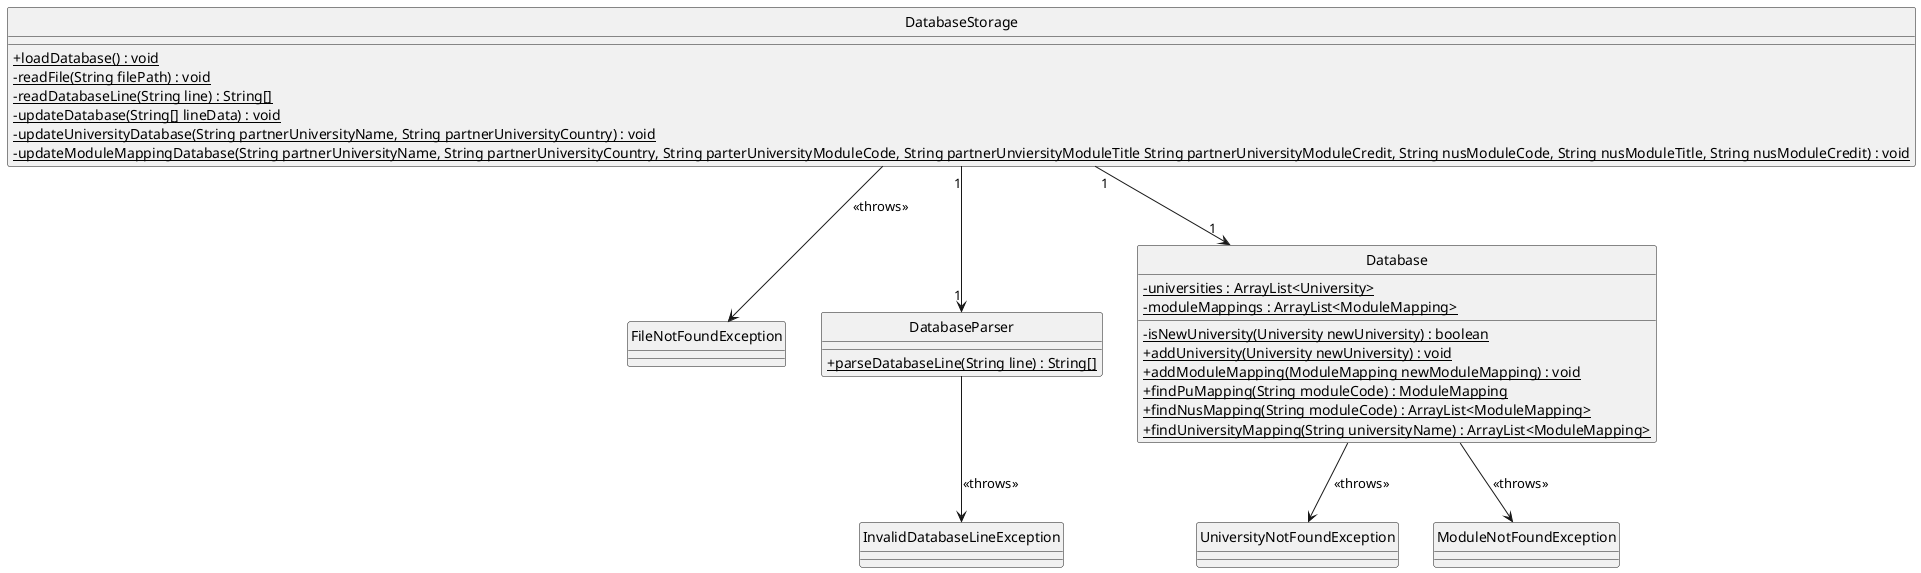 @startuml
hide circle
skinparam classAttributeIconSize 0

class DatabaseStorage {
    {static} + loadDatabase() : void
    {static} - readFile(String filePath) : void
    {static} - readDatabaseLine(String line) : String[]
    {static} - updateDatabase(String[] lineData) : void
    {static} - updateUniversityDatabase(String partnerUniversityName, String partnerUniversityCountry) : void
    {static} - updateModuleMappingDatabase(String partnerUniversityName, String partnerUniversityCountry, String parterUniversityModuleCode, String partnerUnviersityModuleTitle String partnerUniversityModuleCredit, String nusModuleCode, String nusModuleTitle, String nusModuleCredit) : void
}

class FileNotFoundException {

}

class DatabaseParser {
    {static} + parseDatabaseLine(String line) : String[]
}

class InvalidDatabaseLineException {

}

class Database {
    {static} - universities : ArrayList<University>
    {static} - moduleMappings : ArrayList<ModuleMapping>
    {static} - isNewUniversity(University newUniversity) : boolean
    {static} + addUniversity(University newUniversity) : void
    {static} + addModuleMapping(ModuleMapping newModuleMapping) : void
    {static} + findPuMapping(String moduleCode) : ModuleMapping
    {static} + findNusMapping(String moduleCode) : ArrayList<ModuleMapping>
    {static} + findUniversityMapping(String universityName) : ArrayList<ModuleMapping>
}

class UniversityNotFoundException {

}

class ModuleNotFoundException {

}

DatabaseStorage --> FileNotFoundException : <<throws>>
DatabaseStorage "1" --> "1" Database
DatabaseStorage "1" --> "1" DatabaseParser
DatabaseParser --> InvalidDatabaseLineException : << throws>>
Database --> UniversityNotFoundException : <<throws>>
Database --> ModuleNotFoundException : <<throws>>

@enduml